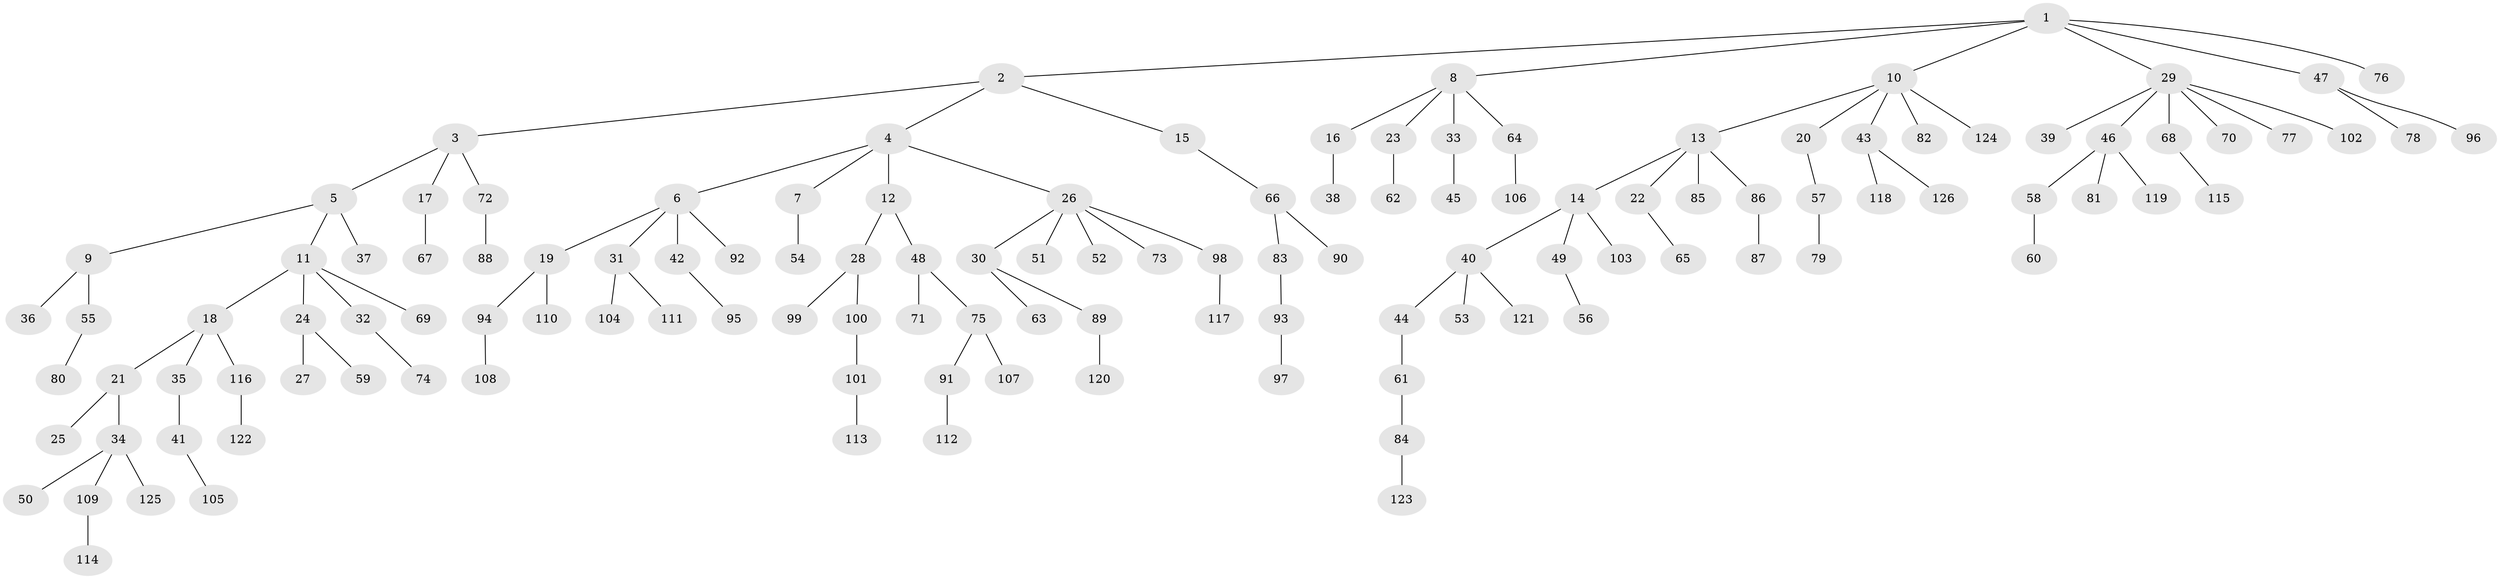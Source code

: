 // coarse degree distribution, {4: 0.07894736842105263, 5: 0.06578947368421052, 3: 0.07894736842105263, 2: 0.25, 1: 0.5131578947368421, 6: 0.013157894736842105}
// Generated by graph-tools (version 1.1) at 2025/37/03/04/25 23:37:23]
// undirected, 126 vertices, 125 edges
graph export_dot {
  node [color=gray90,style=filled];
  1;
  2;
  3;
  4;
  5;
  6;
  7;
  8;
  9;
  10;
  11;
  12;
  13;
  14;
  15;
  16;
  17;
  18;
  19;
  20;
  21;
  22;
  23;
  24;
  25;
  26;
  27;
  28;
  29;
  30;
  31;
  32;
  33;
  34;
  35;
  36;
  37;
  38;
  39;
  40;
  41;
  42;
  43;
  44;
  45;
  46;
  47;
  48;
  49;
  50;
  51;
  52;
  53;
  54;
  55;
  56;
  57;
  58;
  59;
  60;
  61;
  62;
  63;
  64;
  65;
  66;
  67;
  68;
  69;
  70;
  71;
  72;
  73;
  74;
  75;
  76;
  77;
  78;
  79;
  80;
  81;
  82;
  83;
  84;
  85;
  86;
  87;
  88;
  89;
  90;
  91;
  92;
  93;
  94;
  95;
  96;
  97;
  98;
  99;
  100;
  101;
  102;
  103;
  104;
  105;
  106;
  107;
  108;
  109;
  110;
  111;
  112;
  113;
  114;
  115;
  116;
  117;
  118;
  119;
  120;
  121;
  122;
  123;
  124;
  125;
  126;
  1 -- 2;
  1 -- 8;
  1 -- 10;
  1 -- 29;
  1 -- 47;
  1 -- 76;
  2 -- 3;
  2 -- 4;
  2 -- 15;
  3 -- 5;
  3 -- 17;
  3 -- 72;
  4 -- 6;
  4 -- 7;
  4 -- 12;
  4 -- 26;
  5 -- 9;
  5 -- 11;
  5 -- 37;
  6 -- 19;
  6 -- 31;
  6 -- 42;
  6 -- 92;
  7 -- 54;
  8 -- 16;
  8 -- 23;
  8 -- 33;
  8 -- 64;
  9 -- 36;
  9 -- 55;
  10 -- 13;
  10 -- 20;
  10 -- 43;
  10 -- 82;
  10 -- 124;
  11 -- 18;
  11 -- 24;
  11 -- 32;
  11 -- 69;
  12 -- 28;
  12 -- 48;
  13 -- 14;
  13 -- 22;
  13 -- 85;
  13 -- 86;
  14 -- 40;
  14 -- 49;
  14 -- 103;
  15 -- 66;
  16 -- 38;
  17 -- 67;
  18 -- 21;
  18 -- 35;
  18 -- 116;
  19 -- 94;
  19 -- 110;
  20 -- 57;
  21 -- 25;
  21 -- 34;
  22 -- 65;
  23 -- 62;
  24 -- 27;
  24 -- 59;
  26 -- 30;
  26 -- 51;
  26 -- 52;
  26 -- 73;
  26 -- 98;
  28 -- 99;
  28 -- 100;
  29 -- 39;
  29 -- 46;
  29 -- 68;
  29 -- 70;
  29 -- 77;
  29 -- 102;
  30 -- 63;
  30 -- 89;
  31 -- 104;
  31 -- 111;
  32 -- 74;
  33 -- 45;
  34 -- 50;
  34 -- 109;
  34 -- 125;
  35 -- 41;
  40 -- 44;
  40 -- 53;
  40 -- 121;
  41 -- 105;
  42 -- 95;
  43 -- 118;
  43 -- 126;
  44 -- 61;
  46 -- 58;
  46 -- 81;
  46 -- 119;
  47 -- 78;
  47 -- 96;
  48 -- 71;
  48 -- 75;
  49 -- 56;
  55 -- 80;
  57 -- 79;
  58 -- 60;
  61 -- 84;
  64 -- 106;
  66 -- 83;
  66 -- 90;
  68 -- 115;
  72 -- 88;
  75 -- 91;
  75 -- 107;
  83 -- 93;
  84 -- 123;
  86 -- 87;
  89 -- 120;
  91 -- 112;
  93 -- 97;
  94 -- 108;
  98 -- 117;
  100 -- 101;
  101 -- 113;
  109 -- 114;
  116 -- 122;
}
